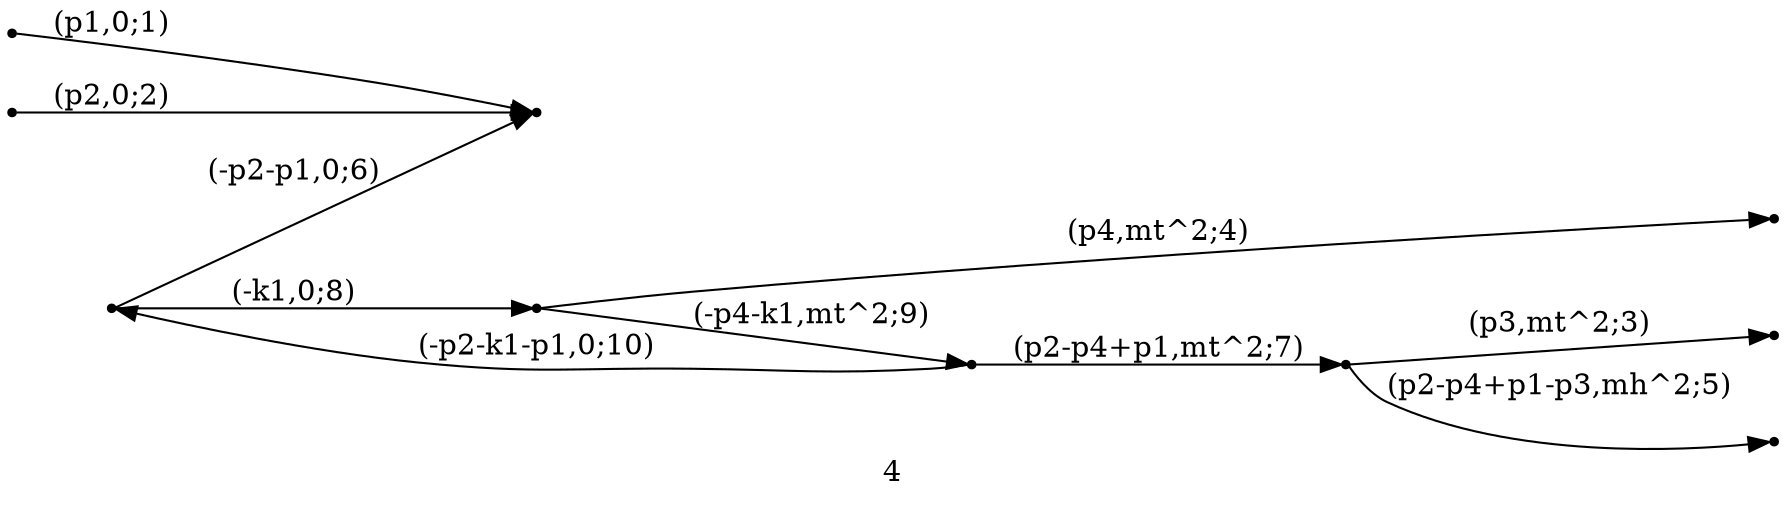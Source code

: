 digraph 4 {
  label="4";
  rankdir="LR";
  subgraph edges {
    -1 -> 1 [label="(p1,0;1)"];
    -2 -> 1 [label="(p2,0;2)"];
    2 -> -3 [label="(p3,mt^2;3)"];
    3 -> -4 [label="(p4,mt^2;4)"];
    2 -> -5 [label="(p2-p4+p1-p3,mh^2;5)"];
    4 -> 1 [label="(-p2-p1,0;6)"];
    5 -> 2 [label="(p2-p4+p1,mt^2;7)"];
    4 -> 3 [label="(-k1,0;8)"];
    3 -> 5 [label="(-p4-k1,mt^2;9)"];
    5 -> 4 [label="(-p2-k1-p1,0;10)"];
  }
  subgraph incoming { rank="source"; -1; -2; }
  subgraph outgoing { rank="sink"; -3; -4; -5; }
-5 [shape=point];
-4 [shape=point];
-3 [shape=point];
-2 [shape=point];
-1 [shape=point];
1 [shape=point];
2 [shape=point];
3 [shape=point];
4 [shape=point];
5 [shape=point];
}

